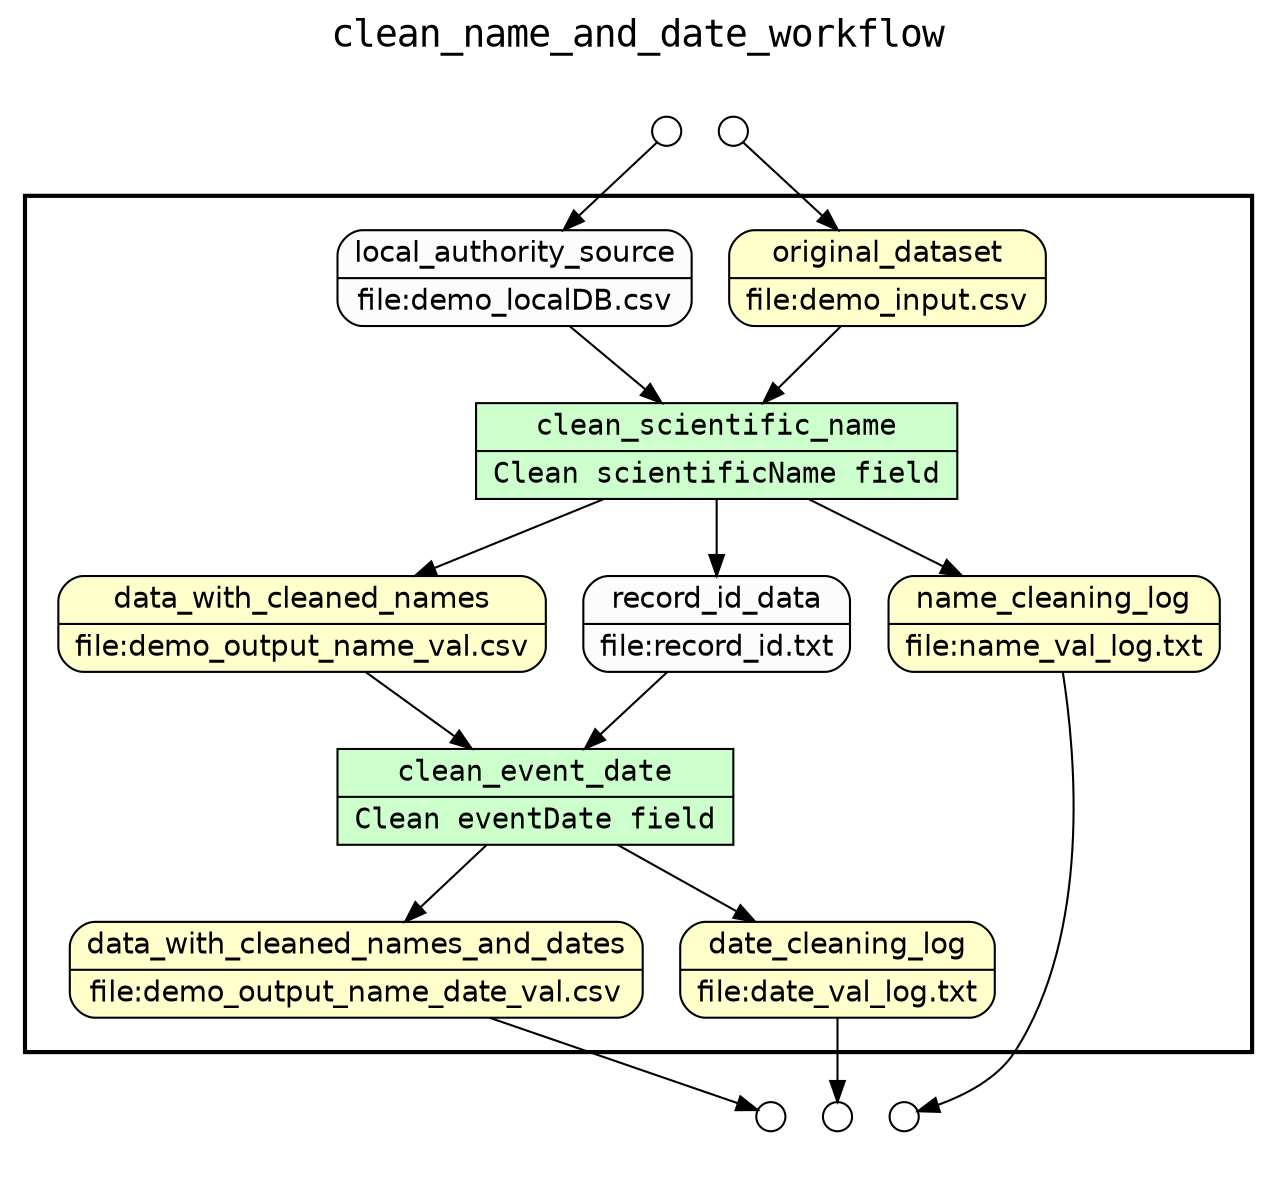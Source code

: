digraph Workflow {
rankdir=TB
fontname=Courier; fontsize=18; labelloc=t
label=clean_name_and_date_workflow
subgraph cluster_workflow_box_outer { label=""; color=black; penwidth=2
subgraph cluster_workflow_box_inner { label=""; color=white
node[shape=box style=filled fillcolor="#CCFFCC" peripheries=1 fontname=Courier]
node[shape=box style=filled fillcolor="#CCFFCC" peripheries=2 fontname=Courier]
clean_scientific_name [shape=record rankdir=LR label="{<f0> clean_scientific_name |<f1> Clean scientificName field}"];
clean_event_date [shape=record rankdir=LR label="{<f0> clean_event_date |<f1> Clean eventDate field}"];
node[shape=box style="rounded,filled" fillcolor="#FFFFCC" peripheries=1 fontname=Helvetica]
name_cleaning_log [shape=record rankdir=LR label="{<f0> name_cleaning_log |<f1> file\:name_val_log.txt}"];
data_with_cleaned_names_and_dates [shape=record rankdir=LR label="{<f0> data_with_cleaned_names_and_dates |<f1> file\:demo_output_name_date_val.csv}"];
date_cleaning_log [shape=record rankdir=LR label="{<f0> date_cleaning_log |<f1> file\:date_val_log.txt}"];
original_dataset [shape=record rankdir=LR label="{<f0> original_dataset |<f1> file\:demo_input.csv}"];
data_with_cleaned_names [shape=record rankdir=LR label="{<f0> data_with_cleaned_names |<f1> file\:demo_output_name_val.csv}"];
node[shape=box style="rounded,filled" fillcolor="#FCFCFC" peripheries=1 fontname=Helvetica]
local_authority_source [shape=record rankdir=LR label="{<f0> local_authority_source |<f1> file\:demo_localDB.csv}"];
record_id_data [shape=record rankdir=LR label="{<f0> record_id_data |<f1> file\:record_id.txt}"];
clean_scientific_name -> data_with_cleaned_names
clean_scientific_name -> name_cleaning_log
clean_scientific_name -> record_id_data
local_authority_source -> clean_scientific_name
original_dataset -> clean_scientific_name
clean_event_date -> data_with_cleaned_names_and_dates
clean_event_date -> date_cleaning_log
data_with_cleaned_names -> clean_event_date
record_id_data -> clean_event_date
}}
subgraph cluster_input_ports_group_outer { label=""; color=white
subgraph cluster_input_ports_group_inner { label=""; color=white
node[shape=circle style="rounded,filled" fillcolor="#FFFFFF" peripheries=1 fontname=Helvetica width=0.2]
original_dataset_input_port [label=""]
local_authority_source_input_port [label=""]
}}
subgraph cluster_output_ports_group_outer { label=""; color=white
subgraph cluster_output_ports_group_inner { label=""; color=white
node[shape=circle style="rounded,filled" fillcolor="#FFFFFF" peripheries=1 fontname=Helvetica width=0.2]
name_cleaning_log_output_port [label=""]
data_with_cleaned_names_and_dates_output_port [label=""]
date_cleaning_log_output_port [label=""]
}}
original_dataset_input_port -> original_dataset
local_authority_source_input_port -> local_authority_source
name_cleaning_log -> name_cleaning_log_output_port
data_with_cleaned_names_and_dates -> data_with_cleaned_names_and_dates_output_port
date_cleaning_log -> date_cleaning_log_output_port
}
